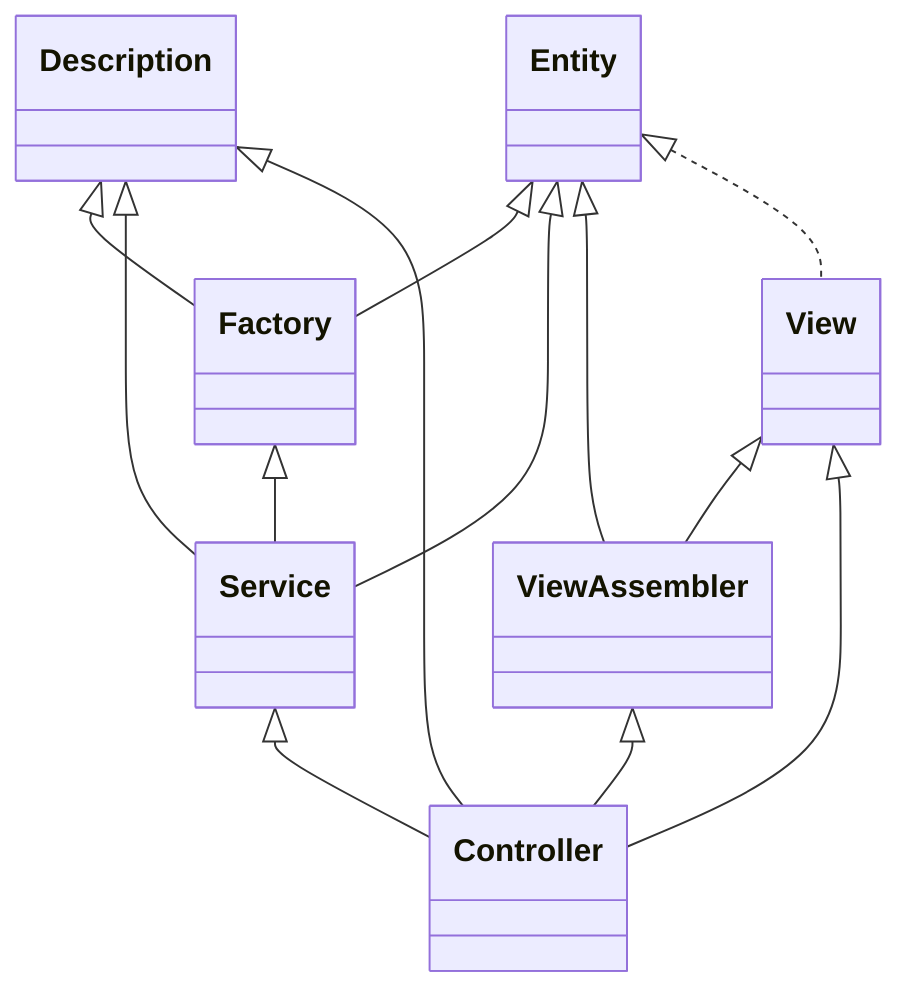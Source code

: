 classDiagram
    Description <|-- Factory
    Entity <|-- Factory

    Entity <|-- Service
    Description <|-- Service
    Factory <|-- Service

    Entity <|-- ViewAssembler
    View <|-- ViewAssembler

    Entity <|.. View

    Service <|-- Controller
    View <|-- Controller
    ViewAssembler <|-- Controller
    Description <|-- Controller
